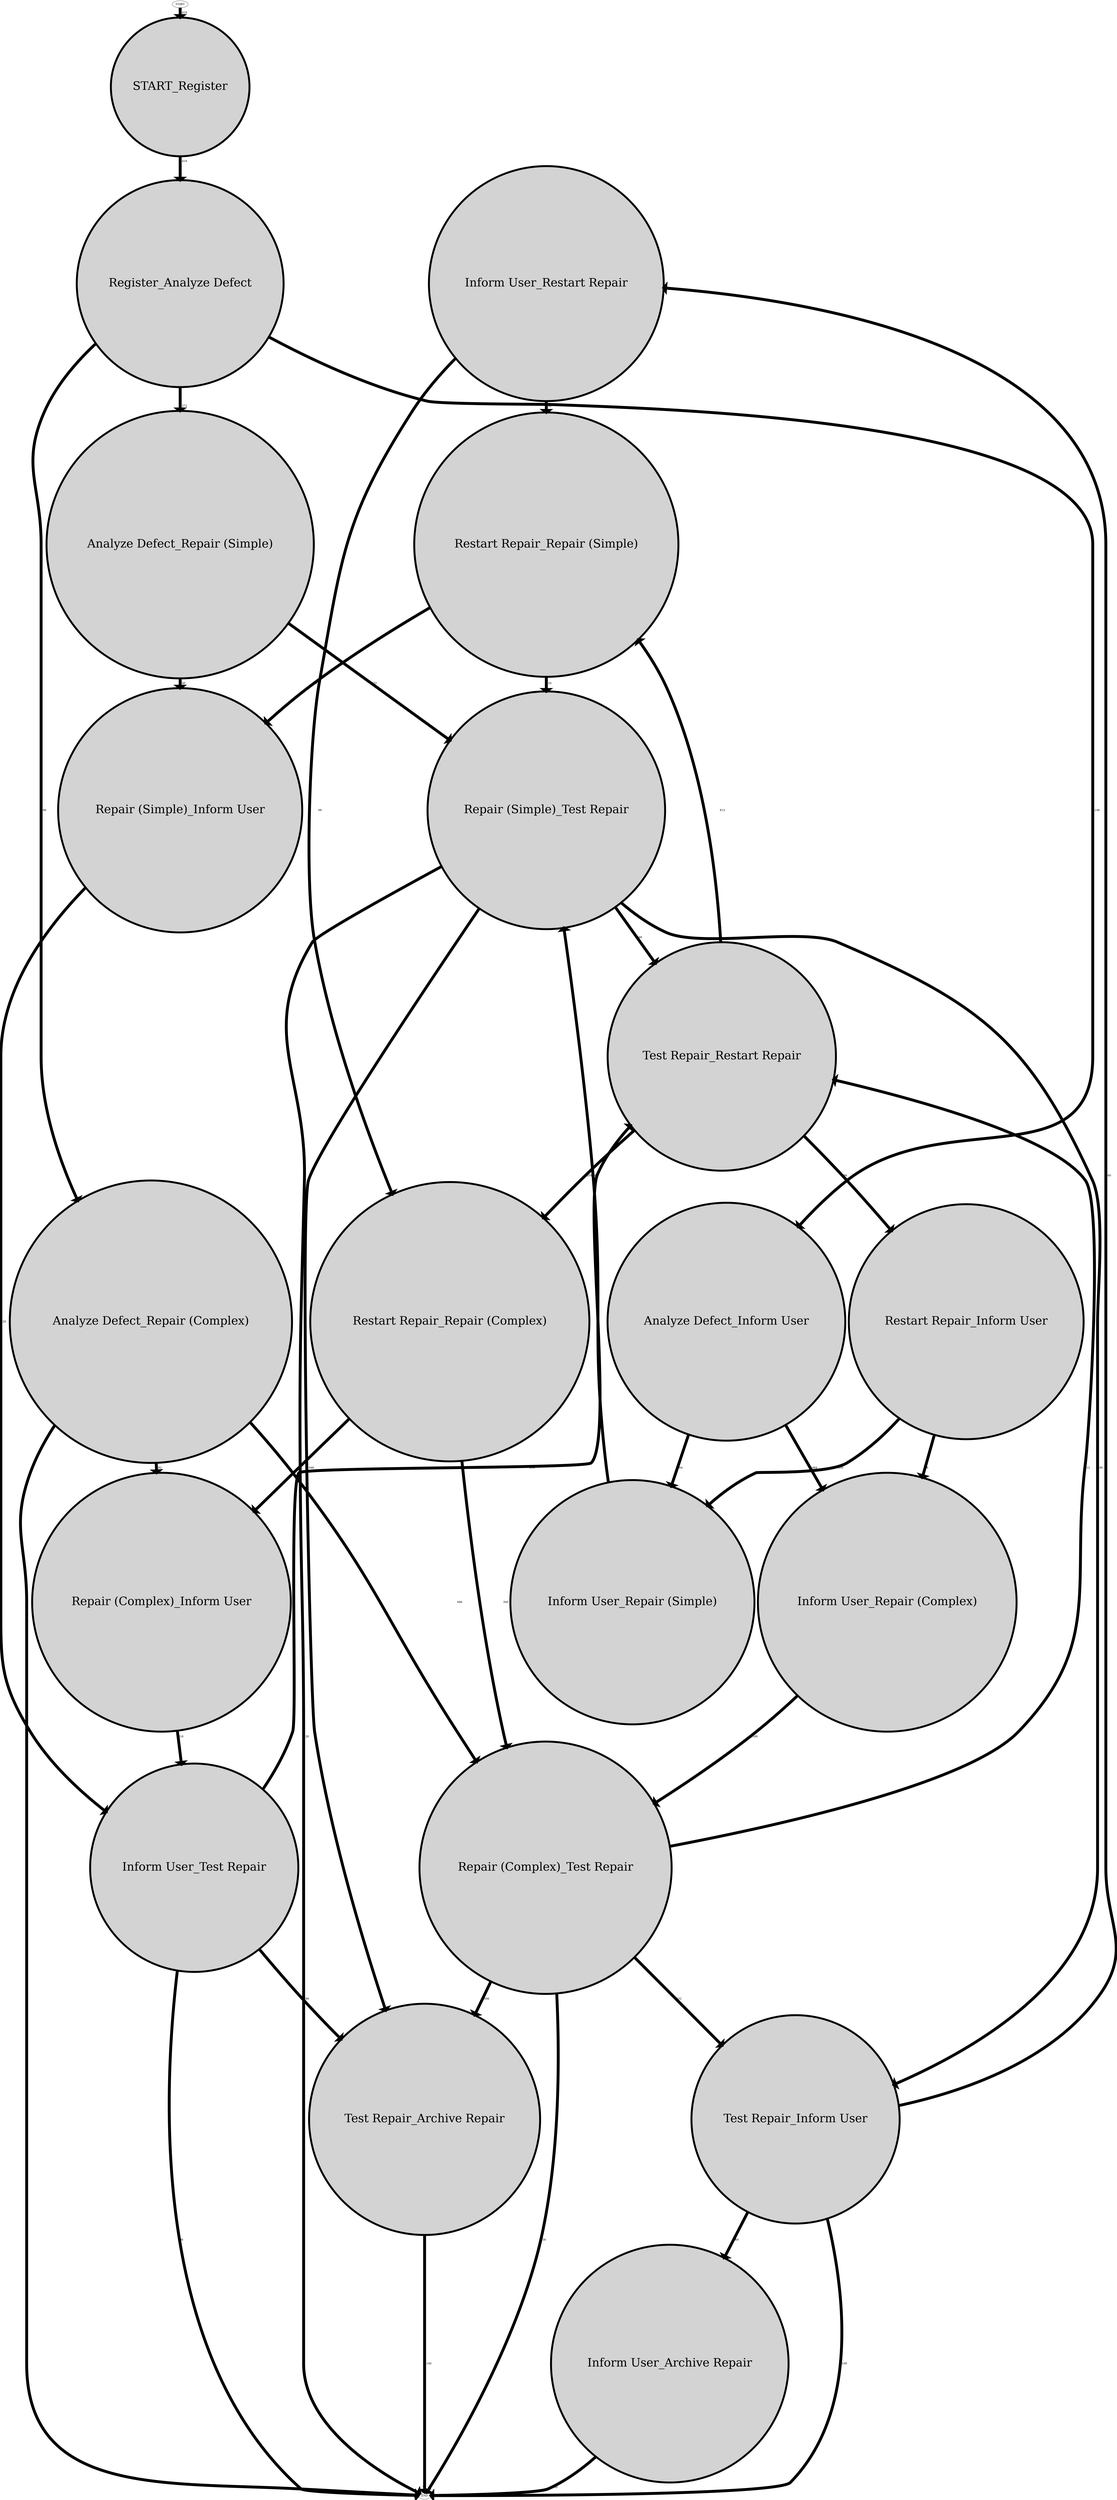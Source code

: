 strict digraph  {
	"Inform User_Restart Repair"	 [fontsize=60,
		penwidth=10,
		shape=circle,
		style=filled];
	"Restart Repair_Repair (Simple)"	 [fontsize=60,
		penwidth=10,
		shape=circle,
		style=filled];
	"Inform User_Restart Repair" -> "Restart Repair_Repair (Simple)"	 [label=192,
		penwidth=15];
	"Restart Repair_Repair (Complex)"	 [fontsize=60,
		penwidth=10,
		shape=circle,
		style=filled];
	"Inform User_Restart Repair" -> "Restart Repair_Repair (Complex)"	 [label=68,
		penwidth=15];
	"Repair (Simple)_Test Repair"	 [fontsize=60,
		penwidth=10,
		shape=circle,
		style=filled];
	"Restart Repair_Repair (Simple)" -> "Repair (Simple)_Test Repair"	 [label=924,
		penwidth=15];
	"Repair (Simple)_Inform User"	 [fontsize=60,
		penwidth=10,
		shape=circle,
		style=filled];
	"Restart Repair_Repair (Simple)" -> "Repair (Simple)_Inform User"	 [label=80,
		penwidth=15];
	"Test Repair_Restart Repair"	 [fontsize=60,
		penwidth=10,
		shape=circle,
		style=filled];
	"Test Repair_Restart Repair" -> "Restart Repair_Repair (Simple)"	 [label=812,
		penwidth=15];
	"Restart Repair_Inform User"	 [fontsize=60,
		penwidth=10,
		shape=circle,
		style=filled];
	"Test Repair_Restart Repair" -> "Restart Repair_Inform User"	 [label=296,
		penwidth=15];
	"Test Repair_Restart Repair" -> "Restart Repair_Repair (Complex)"	 [label=256,
		penwidth=15];
	"Repair (Complex)_Inform User"	 [fontsize=60,
		penwidth=10,
		shape=circle,
		style=filled];
	"Inform User_Test Repair"	 [fontsize=60,
		penwidth=10,
		shape=circle,
		style=filled];
	"Repair (Complex)_Inform User" -> "Inform User_Test Repair"	 [label=316,
		penwidth=15];
	"Analyze Defect_Repair (Simple)"	 [fontsize=60,
		penwidth=10,
		shape=circle,
		style=filled];
	"Analyze Defect_Repair (Simple)" -> "Repair (Simple)_Test Repair"	 [label=932,
		penwidth=15];
	"Analyze Defect_Repair (Simple)" -> "Repair (Simple)_Inform User"	 [label=340,
		penwidth=15];
	"Inform User_Repair (Simple)"	 [fontsize=60,
		penwidth=10,
		shape=circle,
		style=filled];
	"Inform User_Repair (Simple)" -> "Repair (Simple)_Test Repair"	 [label=864,
		penwidth=15];
	"Inform User_Archive Repair"	 [fontsize=60,
		penwidth=10,
		shape=circle,
		style=filled];
	"Inform User_Archive Repair" -> END	 [label=860,
		penwidth=15];
	"Repair (Simple)_Test Repair" -> "Test Repair_Restart Repair"	 [label=948,
		penwidth=15];
	"Test Repair_Inform User"	 [fontsize=60,
		penwidth=10,
		shape=circle,
		style=filled];
	"Repair (Simple)_Test Repair" -> "Test Repair_Inform User"	 [label=596,
		penwidth=15];
	"Repair (Simple)_Test Repair" -> END	 [label=128,
		penwidth=15];
	"Test Repair_Archive Repair"	 [fontsize=60,
		penwidth=10,
		shape=circle,
		style=filled];
	"Repair (Simple)_Test Repair" -> "Test Repair_Archive Repair"	 [label=1048,
		penwidth=15];
	"Repair (Simple)_Inform User" -> "Inform User_Test Repair"	 [label=420,
		penwidth=15];
	"Analyze Defect_Repair (Complex)"	 [fontsize=60,
		penwidth=10,
		shape=circle,
		style=filled];
	"Analyze Defect_Repair (Complex)" -> "Repair (Complex)_Inform User"	 [label=292,
		penwidth=15];
	"Analyze Defect_Repair (Complex)" -> END	 [label=8,
		penwidth=15];
	"Repair (Complex)_Test Repair"	 [fontsize=60,
		penwidth=10,
		shape=circle,
		style=filled];
	"Analyze Defect_Repair (Complex)" -> "Repair (Complex)_Test Repair"	 [label=696,
		penwidth=15];
	"Analyze Defect_Inform User"	 [fontsize=60,
		penwidth=10,
		shape=circle,
		style=filled];
	"Analyze Defect_Inform User" -> "Inform User_Repair (Simple)"	 [label=664,
		penwidth=15];
	"Inform User_Repair (Complex)"	 [fontsize=60,
		penwidth=10,
		shape=circle,
		style=filled];
	"Analyze Defect_Inform User" -> "Inform User_Repair (Complex)"	 [label=1484,
		penwidth=15];
	"Inform User_Repair (Complex)" -> "Repair (Complex)_Test Repair"	 [label=1580,
		penwidth=15];
	"Test Repair_Inform User" -> "Inform User_Restart Repair"	 [label=260,
		penwidth=15];
	"Test Repair_Inform User" -> "Inform User_Archive Repair"	 [label=860,
		penwidth=15];
	"Test Repair_Inform User" -> END	 [label=108,
		penwidth=15];
	START_Register	 [fontsize=60,
		penwidth=10,
		shape=circle,
		style=filled];
	"Register_Analyze Defect"	 [fontsize=60,
		penwidth=10,
		shape=circle,
		style=filled];
	START_Register -> "Register_Analyze Defect"	 [label=4416,
		penwidth=15];
	"Test Repair_Archive Repair" -> END	 [label=3140,
		penwidth=15];
	"Register_Analyze Defect" -> "Analyze Defect_Repair (Simple)"	 [label=1272,
		penwidth=15];
	"Register_Analyze Defect" -> "Analyze Defect_Repair (Complex)"	 [label=996,
		penwidth=15];
	"Register_Analyze Defect" -> "Analyze Defect_Inform User"	 [label=2148,
		penwidth=15];
	START -> START_Register	 [label=4416,
		penwidth=15];
	"Inform User_Test Repair" -> "Test Repair_Restart Repair"	 [label=204,
		penwidth=15];
	"Inform User_Test Repair" -> END	 [label=36,
		penwidth=15];
	"Inform User_Test Repair" -> "Test Repair_Archive Repair"	 [label=496,
		penwidth=15];
	"Repair (Complex)_Test Repair" -> "Test Repair_Restart Repair"	 [label=212,
		penwidth=15];
	"Repair (Complex)_Test Repair" -> "Test Repair_Inform User"	 [label=632,
		penwidth=15];
	"Repair (Complex)_Test Repair" -> END	 [label=136,
		penwidth=15];
	"Repair (Complex)_Test Repair" -> "Test Repair_Archive Repair"	 [label=1596,
		penwidth=15];
	"Restart Repair_Inform User" -> "Inform User_Repair (Simple)"	 [label=200,
		penwidth=15];
	"Restart Repair_Inform User" -> "Inform User_Repair (Complex)"	 [label=96,
		penwidth=15];
	"Restart Repair_Repair (Complex)" -> "Repair (Complex)_Inform User"	 [label=24,
		penwidth=15];
	"Restart Repair_Repair (Complex)" -> "Repair (Complex)_Test Repair"	 [label=300,
		penwidth=15];
}
